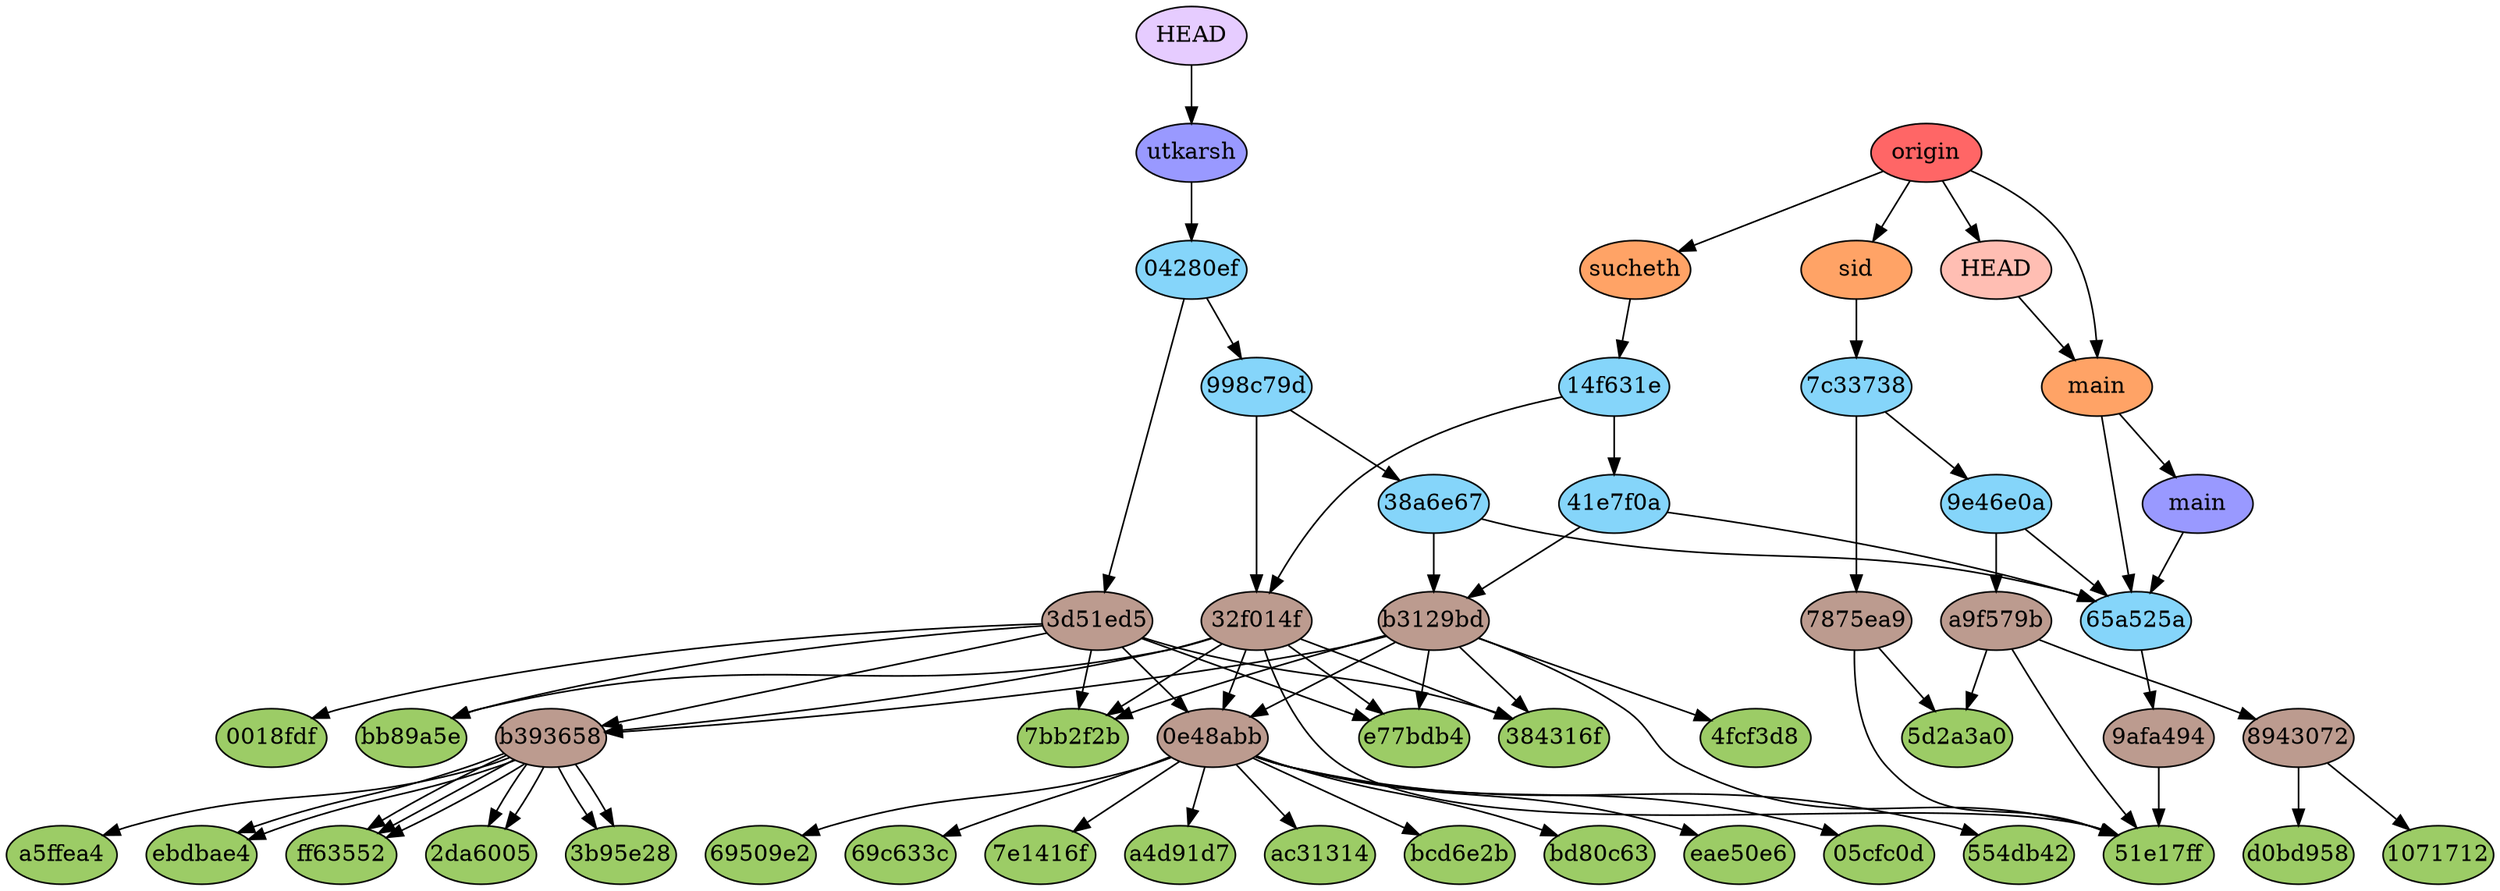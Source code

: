 digraph auto {
	graph [bgcolor=transparent]
	node [fixedsize=true style=filled width=0.95]
	"0018fdfdbb2a3610905860c472b2a50649a1e07e" [label="0018fdf" fillcolor="#9ccc66"]
	"05cfc0d13c5b5d182395d8bef320db053cae480d" [label="05cfc0d" fillcolor="#9ccc66"]
	"1071712108ef70bf2268b745dc4e824dbad2675b" [label=1071712 fillcolor="#9ccc66"]
	"2da6005a5f3fe10ccdab2a01a32ce9c01840f0e8" [label="2da6005" fillcolor="#9ccc66"]
	"384316fca4fec44a6d197779afa8d594ec1dfdb3" [label="384316f" fillcolor="#9ccc66"]
	"3b95e2873f06842af177dd816a63083a1cf5a946" [label="3b95e28" fillcolor="#9ccc66"]
	"4fcf3d880da20fc3ca2c80bfdf28b9db3df5aef1" [label="4fcf3d8" fillcolor="#9ccc66"]
	"51e17ff13a55784716acb5c31539b2038e447711" [label="51e17ff" fillcolor="#9ccc66"]
	"554db42fd690bf95c8d14c1ff2647bb30ea2ebe8" [label="554db42" fillcolor="#9ccc66"]
	"5d2a3a05bf9c33fbea15bda5aab9e047ae35eaf7" [label="5d2a3a0" fillcolor="#9ccc66"]
	"69509e26ac76ee3d03898e3b1c80f3d5435022f5" [label="69509e2" fillcolor="#9ccc66"]
	"69c633ce6693192c179359dd7a8cbb2a0e51bdfe" [label="69c633c" fillcolor="#9ccc66"]
	"7bb2f2bb42b2884018655186e70ffec4b7629f3f" [label="7bb2f2b" fillcolor="#9ccc66"]
	"7e1416ff8fe497f038bfaf1bf7d04675af4b506a" [label="7e1416f" fillcolor="#9ccc66"]
	a4d91d7a043ac51aa5694c23753eeef841d2972d [label=a4d91d7 fillcolor="#9ccc66"]
	a5ffea48fbd6026bf8a3c611a7d97c69fb66c183 [label=a5ffea4 fillcolor="#9ccc66"]
	ac31314a2d7511c5ed098e84400fa347e74064d1 [label=ac31314 fillcolor="#9ccc66"]
	bb89a5e157333035daad449b3155292789b7d73f [label=bb89a5e fillcolor="#9ccc66"]
	bcd6e2b5dac4b1b696922a9fcfae5ebb2a267f86 [label=bcd6e2b fillcolor="#9ccc66"]
	bd80c63839b7705120eec0fbfd929cabfead45b5 [label=bd80c63 fillcolor="#9ccc66"]
	d0bd9585994b8ab35a009094a8b3b3e084334100 [label=d0bd958 fillcolor="#9ccc66"]
	e77bdb4a93bc64f4ccc684cb46c63379a4dbcc84 [label=e77bdb4 fillcolor="#9ccc66"]
	eae50e6d2b1fc3466ae16907bb94ed9c2286579a [label=eae50e6 fillcolor="#9ccc66"]
	ebdbae458f12b0f3455fbf58084de9f5fefa4dff [label=ebdbae4 fillcolor="#9ccc66"]
	ff635521f97c196b00f7323ae6c9224fc784f4a7 [label=ff63552 fillcolor="#9ccc66"]
	"0e48abbaf07004bc0a6d2d59634513ef0c760faa" [label="0e48abb" fillcolor="#bc9b8f"]
	"0e48abbaf07004bc0a6d2d59634513ef0c760faa" -> "554db42fd690bf95c8d14c1ff2647bb30ea2ebe8"
	"0e48abbaf07004bc0a6d2d59634513ef0c760faa" -> eae50e6d2b1fc3466ae16907bb94ed9c2286579a
	"0e48abbaf07004bc0a6d2d59634513ef0c760faa" -> ac31314a2d7511c5ed098e84400fa347e74064d1
	"0e48abbaf07004bc0a6d2d59634513ef0c760faa" -> "69509e26ac76ee3d03898e3b1c80f3d5435022f5"
	"0e48abbaf07004bc0a6d2d59634513ef0c760faa" -> "69c633ce6693192c179359dd7a8cbb2a0e51bdfe"
	"0e48abbaf07004bc0a6d2d59634513ef0c760faa" -> "7e1416ff8fe497f038bfaf1bf7d04675af4b506a"
	"0e48abbaf07004bc0a6d2d59634513ef0c760faa" -> "05cfc0d13c5b5d182395d8bef320db053cae480d"
	"0e48abbaf07004bc0a6d2d59634513ef0c760faa" -> bd80c63839b7705120eec0fbfd929cabfead45b5
	"0e48abbaf07004bc0a6d2d59634513ef0c760faa" -> a4d91d7a043ac51aa5694c23753eeef841d2972d
	"0e48abbaf07004bc0a6d2d59634513ef0c760faa" -> bcd6e2b5dac4b1b696922a9fcfae5ebb2a267f86
	"32f014f4cbcbea91e5228a25c7ad73d450dcec4e" [label="32f014f" fillcolor="#bc9b8f"]
	"32f014f4cbcbea91e5228a25c7ad73d450dcec4e" -> "384316fca4fec44a6d197779afa8d594ec1dfdb3"
	"32f014f4cbcbea91e5228a25c7ad73d450dcec4e" -> "0e48abbaf07004bc0a6d2d59634513ef0c760faa"
	"32f014f4cbcbea91e5228a25c7ad73d450dcec4e" -> "51e17ff13a55784716acb5c31539b2038e447711"
	"32f014f4cbcbea91e5228a25c7ad73d450dcec4e" -> bb89a5e157333035daad449b3155292789b7d73f
	"32f014f4cbcbea91e5228a25c7ad73d450dcec4e" -> "7bb2f2bb42b2884018655186e70ffec4b7629f3f"
	"32f014f4cbcbea91e5228a25c7ad73d450dcec4e" -> e77bdb4a93bc64f4ccc684cb46c63379a4dbcc84
	"32f014f4cbcbea91e5228a25c7ad73d450dcec4e" -> b393658e90f8fd88568bf330d3a629fb1cec68d9
	"3d51ed581f29cc7a1ee16f8b0513a65461c11ddf" [label="3d51ed5" fillcolor="#bc9b8f"]
	"3d51ed581f29cc7a1ee16f8b0513a65461c11ddf" -> "384316fca4fec44a6d197779afa8d594ec1dfdb3"
	"3d51ed581f29cc7a1ee16f8b0513a65461c11ddf" -> "0e48abbaf07004bc0a6d2d59634513ef0c760faa"
	"3d51ed581f29cc7a1ee16f8b0513a65461c11ddf" -> bb89a5e157333035daad449b3155292789b7d73f
	"3d51ed581f29cc7a1ee16f8b0513a65461c11ddf" -> "7bb2f2bb42b2884018655186e70ffec4b7629f3f"
	"3d51ed581f29cc7a1ee16f8b0513a65461c11ddf" -> e77bdb4a93bc64f4ccc684cb46c63379a4dbcc84
	"3d51ed581f29cc7a1ee16f8b0513a65461c11ddf" -> b393658e90f8fd88568bf330d3a629fb1cec68d9
	"3d51ed581f29cc7a1ee16f8b0513a65461c11ddf" -> "0018fdfdbb2a3610905860c472b2a50649a1e07e"
	"7875ea9fe90157aba9fc0c330eb338006e83aaa8" [label="7875ea9" fillcolor="#bc9b8f"]
	"7875ea9fe90157aba9fc0c330eb338006e83aaa8" -> "51e17ff13a55784716acb5c31539b2038e447711"
	"7875ea9fe90157aba9fc0c330eb338006e83aaa8" -> "5d2a3a05bf9c33fbea15bda5aab9e047ae35eaf7"
	"89430727f836ea1de5971416399d20c3c3ce4b26" [label=8943072 fillcolor="#bc9b8f"]
	"89430727f836ea1de5971416399d20c3c3ce4b26" -> "1071712108ef70bf2268b745dc4e824dbad2675b"
	"89430727f836ea1de5971416399d20c3c3ce4b26" -> d0bd9585994b8ab35a009094a8b3b3e084334100
	"9afa4942125dd161922d15cd75d2cc8aade1c8c9" [label="9afa494" fillcolor="#bc9b8f"]
	"9afa4942125dd161922d15cd75d2cc8aade1c8c9" -> "51e17ff13a55784716acb5c31539b2038e447711"
	a9f579b090476580361c9ae8d4d029e7b95056f0 [label=a9f579b fillcolor="#bc9b8f"]
	a9f579b090476580361c9ae8d4d029e7b95056f0 -> "89430727f836ea1de5971416399d20c3c3ce4b26"
	a9f579b090476580361c9ae8d4d029e7b95056f0 -> "51e17ff13a55784716acb5c31539b2038e447711"
	a9f579b090476580361c9ae8d4d029e7b95056f0 -> "5d2a3a05bf9c33fbea15bda5aab9e047ae35eaf7"
	b3129bd848ca9ab448c43d5fd53989eb31454b38 [label=b3129bd fillcolor="#bc9b8f"]
	b3129bd848ca9ab448c43d5fd53989eb31454b38 -> "384316fca4fec44a6d197779afa8d594ec1dfdb3"
	b3129bd848ca9ab448c43d5fd53989eb31454b38 -> "0e48abbaf07004bc0a6d2d59634513ef0c760faa"
	b3129bd848ca9ab448c43d5fd53989eb31454b38 -> "51e17ff13a55784716acb5c31539b2038e447711"
	b3129bd848ca9ab448c43d5fd53989eb31454b38 -> "4fcf3d880da20fc3ca2c80bfdf28b9db3df5aef1"
	b3129bd848ca9ab448c43d5fd53989eb31454b38 -> "7bb2f2bb42b2884018655186e70ffec4b7629f3f"
	b3129bd848ca9ab448c43d5fd53989eb31454b38 -> e77bdb4a93bc64f4ccc684cb46c63379a4dbcc84
	b3129bd848ca9ab448c43d5fd53989eb31454b38 -> b393658e90f8fd88568bf330d3a629fb1cec68d9
	b393658e90f8fd88568bf330d3a629fb1cec68d9 [label=b393658 fillcolor="#bc9b8f"]
	b393658e90f8fd88568bf330d3a629fb1cec68d9 -> "3b95e2873f06842af177dd816a63083a1cf5a946"
	b393658e90f8fd88568bf330d3a629fb1cec68d9 -> "2da6005a5f3fe10ccdab2a01a32ce9c01840f0e8"
	b393658e90f8fd88568bf330d3a629fb1cec68d9 -> a5ffea48fbd6026bf8a3c611a7d97c69fb66c183
	b393658e90f8fd88568bf330d3a629fb1cec68d9 -> ebdbae458f12b0f3455fbf58084de9f5fefa4dff
	b393658e90f8fd88568bf330d3a629fb1cec68d9 -> "2da6005a5f3fe10ccdab2a01a32ce9c01840f0e8"
	b393658e90f8fd88568bf330d3a629fb1cec68d9 -> ff635521f97c196b00f7323ae6c9224fc784f4a7
	b393658e90f8fd88568bf330d3a629fb1cec68d9 -> ff635521f97c196b00f7323ae6c9224fc784f4a7
	b393658e90f8fd88568bf330d3a629fb1cec68d9 -> ebdbae458f12b0f3455fbf58084de9f5fefa4dff
	b393658e90f8fd88568bf330d3a629fb1cec68d9 -> "3b95e2873f06842af177dd816a63083a1cf5a946"
	b393658e90f8fd88568bf330d3a629fb1cec68d9 -> ff635521f97c196b00f7323ae6c9224fc784f4a7
	"04280efdd621f967ec4c44ca3dbee68248470bc1" [label="04280ef" fillcolor="#85d5fa"]
	"04280efdd621f967ec4c44ca3dbee68248470bc1" -> "3d51ed581f29cc7a1ee16f8b0513a65461c11ddf"
	"04280efdd621f967ec4c44ca3dbee68248470bc1" -> "998c79d114c356cad78a49f9b4b85d2c85c9cca8"
	"14f631e531b501e7297d08558bdaac70a2ca4165" [label="14f631e" fillcolor="#85d5fa"]
	"14f631e531b501e7297d08558bdaac70a2ca4165" -> "32f014f4cbcbea91e5228a25c7ad73d450dcec4e"
	"14f631e531b501e7297d08558bdaac70a2ca4165" -> "41e7f0aa7e6faf0f7dfc99fb7dd80f2b1ace44ea"
	"38a6e67e9db4feb38ab9867c67256222acbaaff0" [label="38a6e67" fillcolor="#85d5fa"]
	"38a6e67e9db4feb38ab9867c67256222acbaaff0" -> b3129bd848ca9ab448c43d5fd53989eb31454b38
	"38a6e67e9db4feb38ab9867c67256222acbaaff0" -> "65a525a8e06c182bcf5b4389ece82cfb88f55e5e"
	"41e7f0aa7e6faf0f7dfc99fb7dd80f2b1ace44ea" [label="41e7f0a" fillcolor="#85d5fa"]
	"41e7f0aa7e6faf0f7dfc99fb7dd80f2b1ace44ea" -> b3129bd848ca9ab448c43d5fd53989eb31454b38
	"41e7f0aa7e6faf0f7dfc99fb7dd80f2b1ace44ea" -> "65a525a8e06c182bcf5b4389ece82cfb88f55e5e"
	"65a525a8e06c182bcf5b4389ece82cfb88f55e5e" [label="65a525a" fillcolor="#85d5fa"]
	"65a525a8e06c182bcf5b4389ece82cfb88f55e5e" -> "9afa4942125dd161922d15cd75d2cc8aade1c8c9"
	"7c33738fef1ec468541d36b606f6f3918fa172d7" [label="7c33738" fillcolor="#85d5fa"]
	"7c33738fef1ec468541d36b606f6f3918fa172d7" -> "7875ea9fe90157aba9fc0c330eb338006e83aaa8"
	"7c33738fef1ec468541d36b606f6f3918fa172d7" -> "9e46e0a3d149ecb4cf2d4acb518d29baffedc6c5"
	"998c79d114c356cad78a49f9b4b85d2c85c9cca8" [label="998c79d" fillcolor="#85d5fa"]
	"998c79d114c356cad78a49f9b4b85d2c85c9cca8" -> "32f014f4cbcbea91e5228a25c7ad73d450dcec4e"
	"998c79d114c356cad78a49f9b4b85d2c85c9cca8" -> "38a6e67e9db4feb38ab9867c67256222acbaaff0"
	"9e46e0a3d149ecb4cf2d4acb518d29baffedc6c5" [label="9e46e0a" fillcolor="#85d5fa"]
	"9e46e0a3d149ecb4cf2d4acb518d29baffedc6c5" -> a9f579b090476580361c9ae8d4d029e7b95056f0
	"9e46e0a3d149ecb4cf2d4acb518d29baffedc6c5" -> "65a525a8e06c182bcf5b4389ece82cfb88f55e5e"
	main [label=main fillcolor="#9999ff"]
	main -> "65a525a8e06c182bcf5b4389ece82cfb88f55e5e"
	utkarsh [label=utkarsh fillcolor="#9999ff"]
	utkarsh -> "04280efdd621f967ec4c44ca3dbee68248470bc1"
	HEAD [label=HEAD fillcolor="#e6ccff"]
	HEAD -> utkarsh
	"origin/main" [label=main fillcolor="#ffa366"]
	"origin/main" -> "65a525a8e06c182bcf5b4389ece82cfb88f55e5e"
	"origin/sid" [label=sid fillcolor="#ffa366"]
	"origin/sid" -> "7c33738fef1ec468541d36b606f6f3918fa172d7"
	"origin/suchethan" [label=sucheth fillcolor="#ffa366"]
	"origin/suchethan" -> "14f631e531b501e7297d08558bdaac70a2ca4165"
	"origin/HEAD" [label=HEAD fillcolor="#ffbeb3"]
	"origin/HEAD" -> "origin/main"
	origin [label=origin fillcolor="#ff6666"]
	origin -> "origin/main"
	origin -> "origin/sid"
	origin -> "origin/suchethan"
	origin -> "origin/HEAD"
	"origin/main" -> main
}
